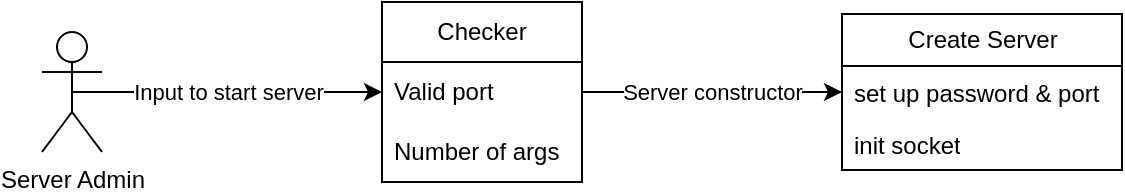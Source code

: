 <mxfile version="22.1.21" type="device" pages="2">
  <diagram name="Page-1" id="c4acf3e9-155e-7222-9cf6-157b1a14988f">
    <mxGraphModel dx="985" dy="1075" grid="1" gridSize="10" guides="1" tooltips="1" connect="1" arrows="1" fold="1" page="1" pageScale="1" pageWidth="850" pageHeight="1100" background="none" math="0" shadow="0">
      <root>
        <mxCell id="0" />
        <mxCell id="1" parent="0" />
        <mxCell id="jGfTrcdJ5feDMVLRjqWQ-4" value="Checker" style="swimlane;fontStyle=0;childLayout=stackLayout;horizontal=1;startSize=30;horizontalStack=0;resizeParent=1;resizeParentMax=0;resizeLast=0;collapsible=1;marginBottom=0;whiteSpace=wrap;html=1;" vertex="1" parent="1">
          <mxGeometry x="210" y="40" width="100" height="90" as="geometry" />
        </mxCell>
        <mxCell id="jGfTrcdJ5feDMVLRjqWQ-5" value="Valid port" style="text;strokeColor=none;fillColor=none;align=left;verticalAlign=middle;spacingLeft=4;spacingRight=4;overflow=hidden;points=[[0,0.5],[1,0.5]];portConstraint=eastwest;rotatable=0;whiteSpace=wrap;html=1;" vertex="1" parent="jGfTrcdJ5feDMVLRjqWQ-4">
          <mxGeometry y="30" width="100" height="30" as="geometry" />
        </mxCell>
        <mxCell id="jGfTrcdJ5feDMVLRjqWQ-6" value="Number of args" style="text;strokeColor=none;fillColor=none;align=left;verticalAlign=middle;spacingLeft=4;spacingRight=4;overflow=hidden;points=[[0,0.5],[1,0.5]];portConstraint=eastwest;rotatable=0;whiteSpace=wrap;html=1;" vertex="1" parent="jGfTrcdJ5feDMVLRjqWQ-4">
          <mxGeometry y="60" width="100" height="30" as="geometry" />
        </mxCell>
        <mxCell id="jGfTrcdJ5feDMVLRjqWQ-9" value="Create Server" style="swimlane;fontStyle=0;childLayout=stackLayout;horizontal=1;startSize=26;fillColor=none;horizontalStack=0;resizeParent=1;resizeParentMax=0;resizeLast=0;collapsible=1;marginBottom=0;html=1;" vertex="1" parent="1">
          <mxGeometry x="440" y="46" width="140" height="78" as="geometry" />
        </mxCell>
        <mxCell id="jGfTrcdJ5feDMVLRjqWQ-10" value="set up password &amp;amp; port" style="text;strokeColor=none;fillColor=none;align=left;verticalAlign=top;spacingLeft=4;spacingRight=4;overflow=hidden;rotatable=0;points=[[0,0.5],[1,0.5]];portConstraint=eastwest;whiteSpace=wrap;html=1;" vertex="1" parent="jGfTrcdJ5feDMVLRjqWQ-9">
          <mxGeometry y="26" width="140" height="26" as="geometry" />
        </mxCell>
        <mxCell id="jGfTrcdJ5feDMVLRjqWQ-11" value="init socket" style="text;strokeColor=none;fillColor=none;align=left;verticalAlign=top;spacingLeft=4;spacingRight=4;overflow=hidden;rotatable=0;points=[[0,0.5],[1,0.5]];portConstraint=eastwest;whiteSpace=wrap;html=1;" vertex="1" parent="jGfTrcdJ5feDMVLRjqWQ-9">
          <mxGeometry y="52" width="140" height="26" as="geometry" />
        </mxCell>
        <mxCell id="jGfTrcdJ5feDMVLRjqWQ-13" value="" style="endArrow=classic;html=1;rounded=0;exitX=1;exitY=0.5;exitDx=0;exitDy=0;entryX=0;entryY=0.5;entryDx=0;entryDy=0;" edge="1" parent="1" source="jGfTrcdJ5feDMVLRjqWQ-5" target="jGfTrcdJ5feDMVLRjqWQ-10">
          <mxGeometry relative="1" as="geometry">
            <mxPoint x="320" y="210" as="sourcePoint" />
            <mxPoint x="420" y="210" as="targetPoint" />
          </mxGeometry>
        </mxCell>
        <mxCell id="jGfTrcdJ5feDMVLRjqWQ-14" value="Server constructor" style="edgeLabel;resizable=0;html=1;align=center;verticalAlign=middle;" connectable="0" vertex="1" parent="jGfTrcdJ5feDMVLRjqWQ-13">
          <mxGeometry relative="1" as="geometry" />
        </mxCell>
        <mxCell id="jGfTrcdJ5feDMVLRjqWQ-15" value="Server Admin" style="shape=umlActor;verticalLabelPosition=bottom;verticalAlign=top;html=1;outlineConnect=0;" vertex="1" parent="1">
          <mxGeometry x="40" y="55" width="30" height="60" as="geometry" />
        </mxCell>
        <mxCell id="jGfTrcdJ5feDMVLRjqWQ-16" value="" style="endArrow=classic;html=1;rounded=0;exitX=0.5;exitY=0.5;exitDx=0;exitDy=0;exitPerimeter=0;entryX=0;entryY=0.5;entryDx=0;entryDy=0;" edge="1" parent="1" source="jGfTrcdJ5feDMVLRjqWQ-15" target="jGfTrcdJ5feDMVLRjqWQ-5">
          <mxGeometry relative="1" as="geometry">
            <mxPoint x="390" y="270" as="sourcePoint" />
            <mxPoint x="490" y="270" as="targetPoint" />
          </mxGeometry>
        </mxCell>
        <mxCell id="jGfTrcdJ5feDMVLRjqWQ-17" value="Input to start server" style="edgeLabel;resizable=0;html=1;align=center;verticalAlign=middle;" connectable="0" vertex="1" parent="jGfTrcdJ5feDMVLRjqWQ-16">
          <mxGeometry relative="1" as="geometry" />
        </mxCell>
      </root>
    </mxGraphModel>
  </diagram>
  <diagram id="dbWHpDLhosXFstYSYOos" name="Page-2">
    <mxGraphModel dx="985" dy="1075" grid="1" gridSize="10" guides="1" tooltips="1" connect="1" arrows="1" fold="1" page="1" pageScale="1" pageWidth="850" pageHeight="1100" math="0" shadow="0">
      <root>
        <mxCell id="0" />
        <mxCell id="1" parent="0" />
        <mxCell id="HPHDBsMgWh7JeEcb7n9U-2" value="Server" style="swimlane;fontStyle=1;align=center;verticalAlign=top;childLayout=stackLayout;horizontal=1;startSize=26;horizontalStack=0;resizeParent=1;resizeParentMax=0;resizeLast=0;collapsible=1;marginBottom=0;whiteSpace=wrap;html=1;" vertex="1" parent="1">
          <mxGeometry x="40" y="40" width="190" height="216" as="geometry" />
        </mxCell>
        <mxCell id="HPHDBsMgWh7JeEcb7n9U-3" value="+ _password: std::string" style="text;strokeColor=none;fillColor=none;align=left;verticalAlign=top;spacingLeft=4;spacingRight=4;overflow=hidden;rotatable=0;points=[[0,0.5],[1,0.5]];portConstraint=eastwest;whiteSpace=wrap;html=1;" vertex="1" parent="HPHDBsMgWh7JeEcb7n9U-2">
          <mxGeometry y="26" width="190" height="26" as="geometry" />
        </mxCell>
        <mxCell id="HPHDBsMgWh7JeEcb7n9U-6" value="+ _port: int" style="text;strokeColor=none;fillColor=none;align=left;verticalAlign=top;spacingLeft=4;spacingRight=4;overflow=hidden;rotatable=0;points=[[0,0.5],[1,0.5]];portConstraint=eastwest;whiteSpace=wrap;html=1;" vertex="1" parent="HPHDBsMgWh7JeEcb7n9U-2">
          <mxGeometry y="52" width="190" height="26" as="geometry" />
        </mxCell>
        <mxCell id="HPHDBsMgWh7JeEcb7n9U-8" value="+ _socket_fd: int" style="text;strokeColor=none;fillColor=none;align=left;verticalAlign=top;spacingLeft=4;spacingRight=4;overflow=hidden;rotatable=0;points=[[0,0.5],[1,0.5]];portConstraint=eastwest;whiteSpace=wrap;html=1;" vertex="1" parent="HPHDBsMgWh7JeEcb7n9U-2">
          <mxGeometry y="78" width="190" height="26" as="geometry" />
        </mxCell>
        <mxCell id="HPHDBsMgWh7JeEcb7n9U-4" value="" style="line;strokeWidth=1;fillColor=none;align=left;verticalAlign=middle;spacingTop=-1;spacingLeft=3;spacingRight=3;rotatable=0;labelPosition=right;points=[];portConstraint=eastwest;strokeColor=inherit;" vertex="1" parent="HPHDBsMgWh7JeEcb7n9U-2">
          <mxGeometry y="104" width="190" height="8" as="geometry" />
        </mxCell>
        <mxCell id="HPHDBsMgWh7JeEcb7n9U-5" value="+ getPort(): const int" style="text;strokeColor=none;fillColor=none;align=left;verticalAlign=top;spacingLeft=4;spacingRight=4;overflow=hidden;rotatable=0;points=[[0,0.5],[1,0.5]];portConstraint=eastwest;whiteSpace=wrap;html=1;" vertex="1" parent="HPHDBsMgWh7JeEcb7n9U-2">
          <mxGeometry y="112" width="190" height="26" as="geometry" />
        </mxCell>
        <mxCell id="HPHDBsMgWh7JeEcb7n9U-9" value="+ getPassword(): const std::string" style="text;strokeColor=none;fillColor=none;align=left;verticalAlign=top;spacingLeft=4;spacingRight=4;overflow=hidden;rotatable=0;points=[[0,0.5],[1,0.5]];portConstraint=eastwest;whiteSpace=wrap;html=1;" vertex="1" parent="HPHDBsMgWh7JeEcb7n9U-2">
          <mxGeometry y="138" width="190" height="26" as="geometry" />
        </mxCell>
        <mxCell id="HPHDBsMgWh7JeEcb7n9U-10" value="+ createSocket(): void" style="text;strokeColor=none;fillColor=none;align=left;verticalAlign=top;spacingLeft=4;spacingRight=4;overflow=hidden;rotatable=0;points=[[0,0.5],[1,0.5]];portConstraint=eastwest;whiteSpace=wrap;html=1;" vertex="1" parent="HPHDBsMgWh7JeEcb7n9U-2">
          <mxGeometry y="164" width="190" height="26" as="geometry" />
        </mxCell>
        <mxCell id="HPHDBsMgWh7JeEcb7n9U-11" value="+ connectClient(): void" style="text;strokeColor=none;fillColor=none;align=left;verticalAlign=top;spacingLeft=4;spacingRight=4;overflow=hidden;rotatable=0;points=[[0,0.5],[1,0.5]];portConstraint=eastwest;whiteSpace=wrap;html=1;" vertex="1" parent="HPHDBsMgWh7JeEcb7n9U-2">
          <mxGeometry y="190" width="190" height="26" as="geometry" />
        </mxCell>
        <mxCell id="oy5aarTz5FnynjCRdIMX-1" value="Utils" style="swimlane;fontStyle=0;childLayout=stackLayout;horizontal=1;startSize=26;fillColor=none;horizontalStack=0;resizeParent=1;resizeParentMax=0;resizeLast=0;collapsible=1;marginBottom=0;whiteSpace=wrap;html=1;" vertex="1" parent="1">
          <mxGeometry x="290" y="40" width="170" height="104" as="geometry" />
        </mxCell>
        <mxCell id="oy5aarTz5FnynjCRdIMX-3" value="+ addFileLog(std::string): bool" style="text;strokeColor=none;fillColor=none;align=left;verticalAlign=top;spacingLeft=4;spacingRight=4;overflow=hidden;rotatable=0;points=[[0,0.5],[1,0.5]];portConstraint=eastwest;whiteSpace=wrap;html=1;" vertex="1" parent="oy5aarTz5FnynjCRdIMX-1">
          <mxGeometry y="26" width="170" height="26" as="geometry" />
        </mxCell>
        <mxCell id="oy5aarTz5FnynjCRdIMX-2" value="+ checkArgs(int, char**): void" style="text;strokeColor=none;fillColor=none;align=left;verticalAlign=top;spacingLeft=4;spacingRight=4;overflow=hidden;rotatable=0;points=[[0,0.5],[1,0.5]];portConstraint=eastwest;whiteSpace=wrap;html=1;" vertex="1" parent="oy5aarTz5FnynjCRdIMX-1">
          <mxGeometry y="52" width="170" height="26" as="geometry" />
        </mxCell>
        <mxCell id="oy5aarTz5FnynjCRdIMX-4" value="+ getTime(): std::string" style="text;strokeColor=none;fillColor=none;align=left;verticalAlign=top;spacingLeft=4;spacingRight=4;overflow=hidden;rotatable=0;points=[[0,0.5],[1,0.5]];portConstraint=eastwest;whiteSpace=wrap;html=1;" vertex="1" parent="oy5aarTz5FnynjCRdIMX-1">
          <mxGeometry y="78" width="170" height="26" as="geometry" />
        </mxCell>
        <mxCell id="tzfGVo_8U_7fYgzLjQKT-1" value="Client" style="swimlane;fontStyle=1;align=center;verticalAlign=top;childLayout=stackLayout;horizontal=1;startSize=26;horizontalStack=0;resizeParent=1;resizeParentMax=0;resizeLast=0;collapsible=1;marginBottom=0;whiteSpace=wrap;html=1;" vertex="1" parent="1">
          <mxGeometry x="500" y="40" width="160" height="86" as="geometry" />
        </mxCell>
        <mxCell id="tzfGVo_8U_7fYgzLjQKT-2" value="+ _authpass: bool" style="text;strokeColor=none;fillColor=none;align=left;verticalAlign=top;spacingLeft=4;spacingRight=4;overflow=hidden;rotatable=0;points=[[0,0.5],[1,0.5]];portConstraint=eastwest;whiteSpace=wrap;html=1;" vertex="1" parent="tzfGVo_8U_7fYgzLjQKT-1">
          <mxGeometry y="26" width="160" height="26" as="geometry" />
        </mxCell>
        <mxCell id="tzfGVo_8U_7fYgzLjQKT-3" value="" style="line;strokeWidth=1;fillColor=none;align=left;verticalAlign=middle;spacingTop=-1;spacingLeft=3;spacingRight=3;rotatable=0;labelPosition=right;points=[];portConstraint=eastwest;strokeColor=inherit;" vertex="1" parent="tzfGVo_8U_7fYgzLjQKT-1">
          <mxGeometry y="52" width="160" height="8" as="geometry" />
        </mxCell>
        <mxCell id="tzfGVo_8U_7fYgzLjQKT-4" value="+ getAuthpass(): bool" style="text;strokeColor=none;fillColor=none;align=left;verticalAlign=top;spacingLeft=4;spacingRight=4;overflow=hidden;rotatable=0;points=[[0,0.5],[1,0.5]];portConstraint=eastwest;whiteSpace=wrap;html=1;" vertex="1" parent="tzfGVo_8U_7fYgzLjQKT-1">
          <mxGeometry y="60" width="160" height="26" as="geometry" />
        </mxCell>
      </root>
    </mxGraphModel>
  </diagram>
</mxfile>
